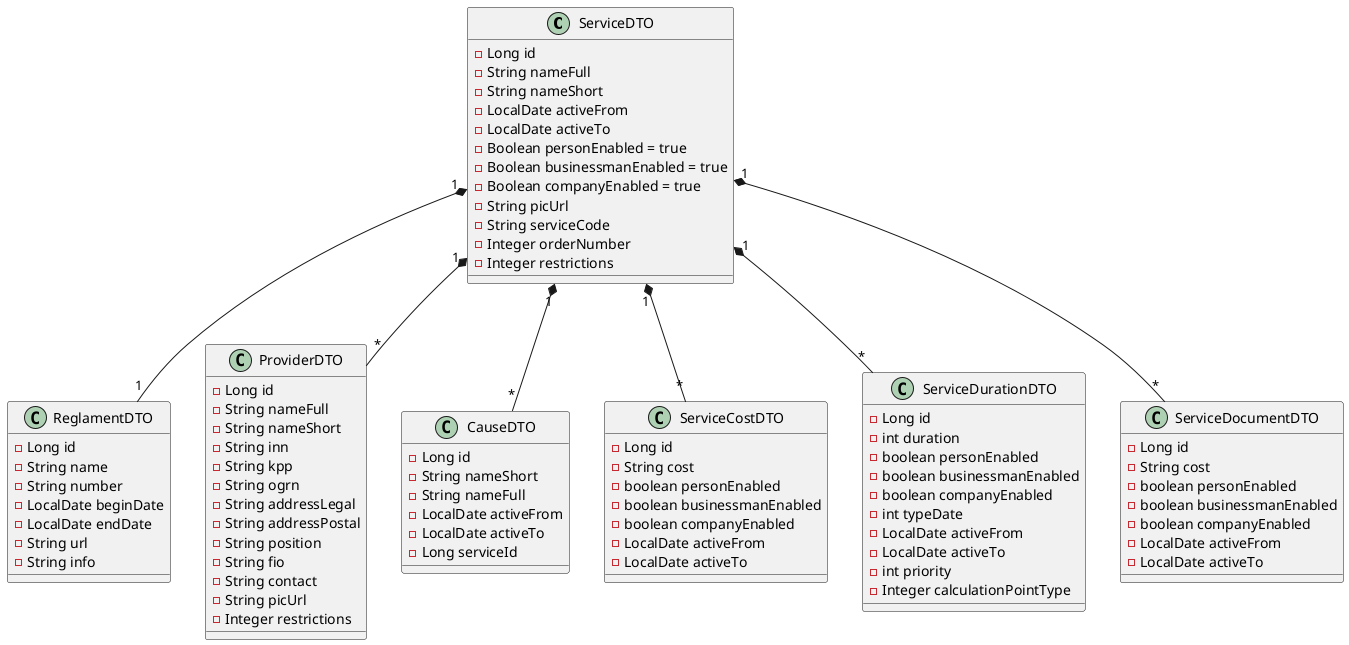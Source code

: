 @startuml
'skinparam groupInheritance 4
'page 2x1
'skinparam pageMargin 10
'skinparam pageExternalColor gray
'skinparam pageBorderColor black


class ServiceDTO {
  - Long id
  - String nameFull
  - String nameShort
  - LocalDate activeFrom
  - LocalDate activeTo
  - Boolean personEnabled = true
  - Boolean businessmanEnabled = true
  - Boolean companyEnabled = true
  - String picUrl
  - String serviceCode
  - Integer orderNumber
  - Integer restrictions
}

class ReglamentDTO {
  - Long id
  - String name
  - String number
  - LocalDate beginDate
  - LocalDate endDate
  - String url
  - String info
}

class ProviderDTO {
  - Long id
  - String nameFull
  - String nameShort
  - String inn
  - String kpp
  - String ogrn
  - String addressLegal
  - String addressPostal
  - String position
  - String fio
  - String contact
  - String picUrl
  - Integer restrictions
}

class CauseDTO {
  - Long id
  - String nameShort
  - String nameFull
  - LocalDate activeFrom
  - LocalDate activeTo
  - Long serviceId
}

class ServiceCostDTO {
- Long id
- String cost
- boolean personEnabled
- boolean businessmanEnabled
- boolean companyEnabled
- LocalDate activeFrom
- LocalDate activeTo
}


class ServiceDurationDTO {
- Long id
- int duration
- boolean personEnabled
- boolean businessmanEnabled
- boolean companyEnabled
- int typeDate
- LocalDate activeFrom
- LocalDate activeTo
- int priority
- Integer calculationPointType
}


class ServiceDocumentDTO {
- Long id
- String cost
- boolean personEnabled
- boolean businessmanEnabled
- boolean companyEnabled
- LocalDate activeFrom
- LocalDate activeTo
}

ServiceDTO "1" *-- "1" ReglamentDTO
ServiceDTO "1" *-- "*" ProviderDTO
ServiceDTO "1" *-- "*" CauseDTO
ServiceDTO "1" *-- "*" ServiceCostDTO
ServiceDTO "1" *-- "*" ServiceDurationDTO
ServiceDTO "1" *-- "*" ServiceDocumentDTO
@enduml
